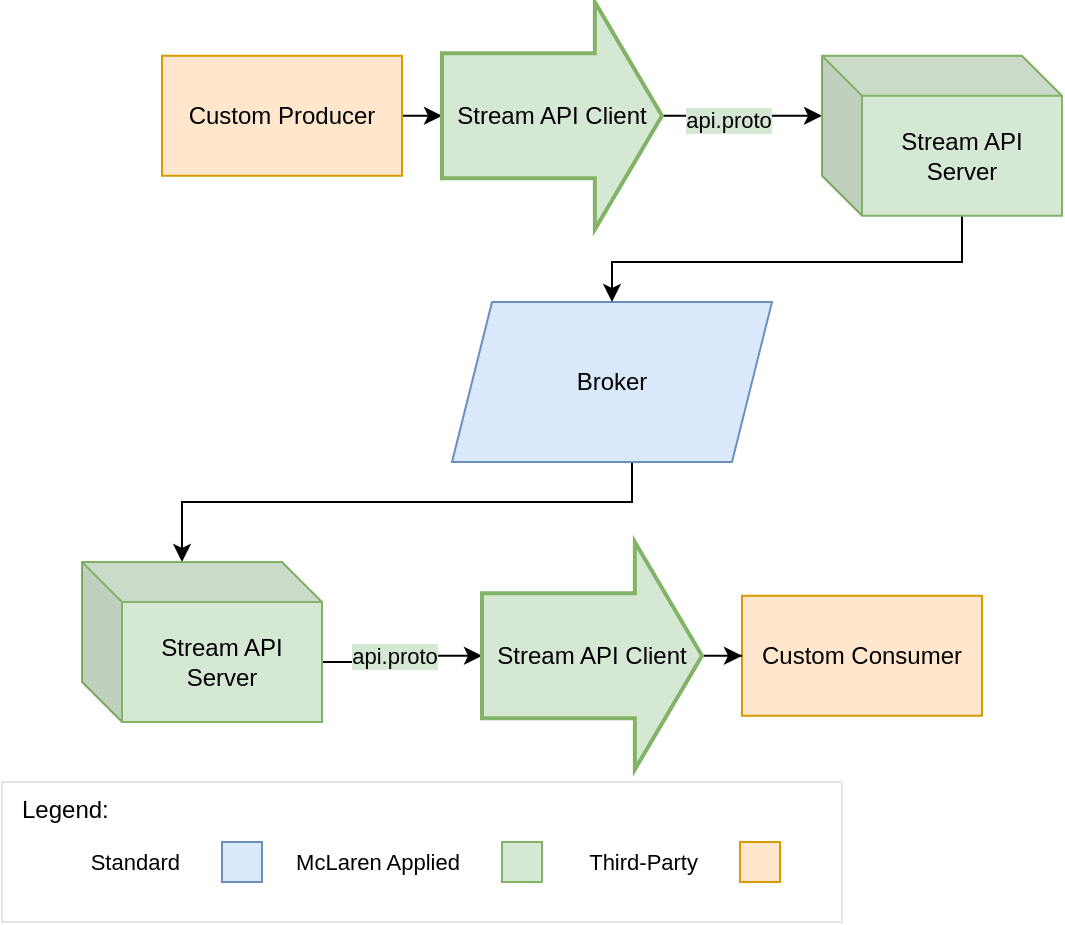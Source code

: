 <mxfile version="24.6.4" type="device">
  <diagram name="Page-1" id="y8giEutc8jcGOrclO3tf">
    <mxGraphModel dx="2026" dy="1111" grid="1" gridSize="10" guides="1" tooltips="1" connect="1" arrows="1" fold="1" page="1" pageScale="1" pageWidth="850" pageHeight="1100" background="none" math="0" shadow="0">
      <root>
        <mxCell id="0" />
        <mxCell id="1" parent="0" />
        <mxCell id="5Ov0BVwA9ShONvZtSIj1-40" style="edgeStyle=orthogonalEdgeStyle;rounded=0;orthogonalLoop=1;jettySize=auto;html=1;exitX=0.5;exitY=1;exitDx=0;exitDy=0;entryX=0;entryY=0;entryDx=50;entryDy=0;entryPerimeter=0;" parent="1" target="5Ov0BVwA9ShONvZtSIj1-45" edge="1">
          <mxGeometry relative="1" as="geometry">
            <mxPoint x="435" y="460" as="sourcePoint" />
            <mxPoint x="240" y="516.87" as="targetPoint" />
            <Array as="points">
              <mxPoint x="435" y="480" />
              <mxPoint x="210" y="480" />
            </Array>
          </mxGeometry>
        </mxCell>
        <mxCell id="5Ov0BVwA9ShONvZtSIj1-5" value="Broker" style="shape=parallelogram;perimeter=parallelogramPerimeter;whiteSpace=wrap;html=1;fixedSize=1;fillColor=#dae8fc;strokeColor=#6c8ebf;" parent="1" vertex="1">
          <mxGeometry x="345" y="380" width="160" height="80" as="geometry" />
        </mxCell>
        <mxCell id="5Ov0BVwA9ShONvZtSIj1-21" value="Custom Consumer" style="whiteSpace=wrap;html=1;fillColor=#ffe6cc;strokeColor=#d79b00;" parent="1" vertex="1">
          <mxGeometry x="490" y="526.87" width="120" height="60" as="geometry" />
        </mxCell>
        <mxCell id="5Ov0BVwA9ShONvZtSIj1-34" value="" style="edgeStyle=orthogonalEdgeStyle;rounded=0;orthogonalLoop=1;jettySize=auto;html=1;entryX=0;entryY=0.5;entryDx=0;entryDy=0;entryPerimeter=0;" parent="1" source="5Ov0BVwA9ShONvZtSIj1-19" target="5Ov0BVwA9ShONvZtSIj1-30" edge="1">
          <mxGeometry relative="1" as="geometry">
            <mxPoint x="330" y="286.87" as="targetPoint" />
          </mxGeometry>
        </mxCell>
        <mxCell id="5Ov0BVwA9ShONvZtSIj1-19" value="Custom Producer" style="whiteSpace=wrap;html=1;fillColor=#ffe6cc;strokeColor=#d79b00;fillStyle=auto;" parent="1" vertex="1">
          <mxGeometry x="200" y="256.87" width="120" height="60" as="geometry" />
        </mxCell>
        <mxCell id="5Ov0BVwA9ShONvZtSIj1-39" style="edgeStyle=orthogonalEdgeStyle;rounded=0;orthogonalLoop=1;jettySize=auto;html=1;entryX=0.5;entryY=0;entryDx=0;entryDy=0;exitX=0;exitY=0;exitDx=70;exitDy=80;exitPerimeter=0;" parent="1" source="5Ov0BVwA9ShONvZtSIj1-43" target="5Ov0BVwA9ShONvZtSIj1-5" edge="1">
          <mxGeometry relative="1" as="geometry">
            <mxPoint x="570" y="326.87" as="sourcePoint" />
            <Array as="points">
              <mxPoint x="600" y="360" />
              <mxPoint x="425" y="360" />
            </Array>
          </mxGeometry>
        </mxCell>
        <mxCell id="5Ov0BVwA9ShONvZtSIj1-11" value="" style="edgeStyle=orthogonalEdgeStyle;rounded=0;orthogonalLoop=1;jettySize=auto;html=1;entryX=0;entryY=0.5;entryDx=0;entryDy=0;entryPerimeter=0;exitX=0;exitY=0;exitDx=120;exitDy=50;exitPerimeter=0;" parent="1" source="5Ov0BVwA9ShONvZtSIj1-45" target="5Ov0BVwA9ShONvZtSIj1-37" edge="1">
          <mxGeometry relative="1" as="geometry">
            <mxPoint x="280" y="556.875" as="sourcePoint" />
            <mxPoint x="400" y="556.87" as="targetPoint" />
          </mxGeometry>
        </mxCell>
        <mxCell id="5Ov0BVwA9ShONvZtSIj1-15" value="api.proto" style="edgeLabel;html=1;align=center;verticalAlign=middle;resizable=0;points=[];labelBackgroundColor=#D5E8D4;" parent="5Ov0BVwA9ShONvZtSIj1-11" vertex="1" connectable="0">
          <mxGeometry x="0.298" relative="1" as="geometry">
            <mxPoint x="-15" as="offset" />
          </mxGeometry>
        </mxCell>
        <mxCell id="5Ov0BVwA9ShONvZtSIj1-35" value="" style="edgeStyle=orthogonalEdgeStyle;rounded=0;orthogonalLoop=1;jettySize=auto;html=1;entryX=0;entryY=0;entryDx=0;entryDy=30;entryPerimeter=0;" parent="1" source="5Ov0BVwA9ShONvZtSIj1-30" target="5Ov0BVwA9ShONvZtSIj1-43" edge="1">
          <mxGeometry relative="1" as="geometry">
            <mxPoint x="530" y="286.875" as="targetPoint" />
          </mxGeometry>
        </mxCell>
        <mxCell id="5Ov0BVwA9ShONvZtSIj1-36" value="api.proto" style="edgeLabel;html=1;align=center;verticalAlign=middle;resizable=0;points=[];labelBackgroundColor=#D5E8D4;" parent="5Ov0BVwA9ShONvZtSIj1-35" vertex="1" connectable="0">
          <mxGeometry x="-0.175" y="-2" relative="1" as="geometry">
            <mxPoint as="offset" />
          </mxGeometry>
        </mxCell>
        <mxCell id="5Ov0BVwA9ShONvZtSIj1-30" value="Stream API Client" style="verticalLabelPosition=middle;verticalAlign=middle;html=1;strokeWidth=2;shape=mxgraph.arrows2.arrow;dy=0.45;dx=33.57;notch=0;align=center;labelPosition=center;whiteSpace=wrap;fillColor=#d5e8d4;strokeColor=#82b366;" parent="1" vertex="1">
          <mxGeometry x="340" y="230" width="110" height="113.75" as="geometry" />
        </mxCell>
        <mxCell id="5Ov0BVwA9ShONvZtSIj1-38" value="" style="edgeStyle=orthogonalEdgeStyle;rounded=0;orthogonalLoop=1;jettySize=auto;html=1;" parent="1" source="5Ov0BVwA9ShONvZtSIj1-37" target="5Ov0BVwA9ShONvZtSIj1-21" edge="1">
          <mxGeometry relative="1" as="geometry" />
        </mxCell>
        <mxCell id="5Ov0BVwA9ShONvZtSIj1-37" value="Stream API Client" style="verticalLabelPosition=middle;verticalAlign=middle;html=1;strokeWidth=2;shape=mxgraph.arrows2.arrow;dy=0.45;dx=33.57;notch=0;align=center;labelPosition=center;whiteSpace=wrap;fillColor=#d5e8d4;strokeColor=#82b366;" parent="1" vertex="1">
          <mxGeometry x="360" y="500" width="110" height="113.75" as="geometry" />
        </mxCell>
        <mxCell id="5Ov0BVwA9ShONvZtSIj1-43" value="Stream API Server" style="shape=cube;whiteSpace=wrap;html=1;boundedLbl=1;backgroundOutline=1;darkOpacity=0.05;darkOpacity2=0.1;fillColor=#d5e8d4;strokeColor=#82b366;" parent="1" vertex="1">
          <mxGeometry x="530" y="256.87" width="120" height="80" as="geometry" />
        </mxCell>
        <mxCell id="5Ov0BVwA9ShONvZtSIj1-45" value="Stream API Server" style="shape=cube;whiteSpace=wrap;html=1;boundedLbl=1;backgroundOutline=1;darkOpacity=0.05;darkOpacity2=0.1;fillColor=#d5e8d4;strokeColor=#82b366;" parent="1" vertex="1">
          <mxGeometry x="160" y="510" width="120" height="80" as="geometry" />
        </mxCell>
        <mxCell id="xomPdlsZlXc9OSXK2Hr4-5" value="" style="group" parent="1" vertex="1" connectable="0">
          <mxGeometry x="120" y="620" width="420" height="70" as="geometry" />
        </mxCell>
        <mxCell id="xomPdlsZlXc9OSXK2Hr4-1" value="Legend:" style="rounded=0;whiteSpace=wrap;html=1;opacity=10;align=left;verticalAlign=top;spacing=2;spacingLeft=8;fillColor=none;" parent="xomPdlsZlXc9OSXK2Hr4-5" vertex="1">
          <mxGeometry width="420" height="70" as="geometry" />
        </mxCell>
        <mxCell id="xomPdlsZlXc9OSXK2Hr4-2" value="&lt;font style=&quot;font-size: 11px;&quot;&gt;McLaren Applied&lt;/font&gt;" style="rounded=0;html=1;fillColor=#d5e8d4;strokeColor=#82b366;labelPosition=left;verticalLabelPosition=middle;align=right;verticalAlign=middle;spacingRight=20;spacingLeft=20;fontSize=11;" parent="xomPdlsZlXc9OSXK2Hr4-5" vertex="1">
          <mxGeometry x="250" y="30" width="20" height="20" as="geometry" />
        </mxCell>
        <mxCell id="xomPdlsZlXc9OSXK2Hr4-3" value="&lt;font style=&quot;font-size: 11px;&quot;&gt;Standard&lt;/font&gt;" style="rounded=0;html=1;fillColor=#dae8fc;strokeColor=#6c8ebf;labelPosition=left;verticalLabelPosition=middle;align=right;verticalAlign=middle;spacingRight=20;spacingLeft=20;fontSize=11;" parent="xomPdlsZlXc9OSXK2Hr4-5" vertex="1">
          <mxGeometry x="110" y="30" width="20" height="20" as="geometry" />
        </mxCell>
        <mxCell id="xomPdlsZlXc9OSXK2Hr4-4" value="&lt;font style=&quot;font-size: 11px;&quot;&gt;Third-Party&lt;/font&gt;" style="rounded=0;html=1;fillColor=#ffe6cc;strokeColor=#d79b00;labelPosition=left;verticalLabelPosition=middle;align=right;verticalAlign=middle;spacingRight=20;spacingLeft=20;fontSize=11;" parent="xomPdlsZlXc9OSXK2Hr4-5" vertex="1">
          <mxGeometry x="369" y="30" width="20" height="20" as="geometry" />
        </mxCell>
      </root>
    </mxGraphModel>
  </diagram>
</mxfile>
